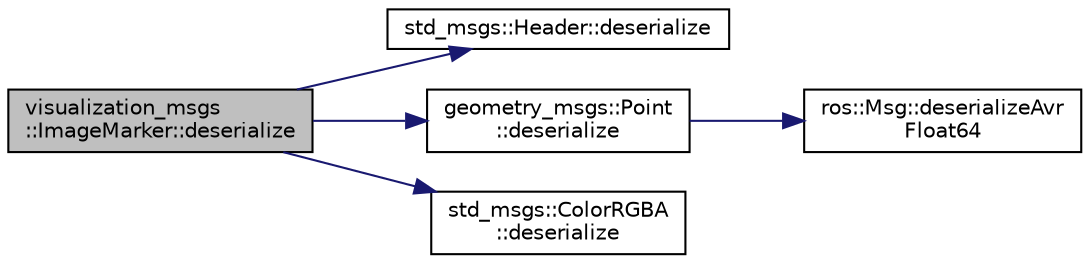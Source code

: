 digraph "visualization_msgs::ImageMarker::deserialize"
{
  edge [fontname="Helvetica",fontsize="10",labelfontname="Helvetica",labelfontsize="10"];
  node [fontname="Helvetica",fontsize="10",shape=record];
  rankdir="LR";
  Node1 [label="visualization_msgs\l::ImageMarker::deserialize",height=0.2,width=0.4,color="black", fillcolor="grey75", style="filled" fontcolor="black"];
  Node1 -> Node2 [color="midnightblue",fontsize="10",style="solid",fontname="Helvetica"];
  Node2 [label="std_msgs::Header::deserialize",height=0.2,width=0.4,color="black", fillcolor="white", style="filled",URL="$classstd__msgs_1_1_header.html#a077354cf11d752b6f4fc7c437ec29ac2"];
  Node1 -> Node3 [color="midnightblue",fontsize="10",style="solid",fontname="Helvetica"];
  Node3 [label="geometry_msgs::Point\l::deserialize",height=0.2,width=0.4,color="black", fillcolor="white", style="filled",URL="$classgeometry__msgs_1_1_point.html#a29b8448415203bbc983901c4e40df3cc"];
  Node3 -> Node4 [color="midnightblue",fontsize="10",style="solid",fontname="Helvetica"];
  Node4 [label="ros::Msg::deserializeAvr\lFloat64",height=0.2,width=0.4,color="black", fillcolor="white", style="filled",URL="$classros_1_1_msg.html#a8494fc1e864aa11612757ba107792b11",tooltip="This tricky function handles demoting a 64bit double to a 32bit float, so that AVR can understand mes..."];
  Node1 -> Node5 [color="midnightblue",fontsize="10",style="solid",fontname="Helvetica"];
  Node5 [label="std_msgs::ColorRGBA\l::deserialize",height=0.2,width=0.4,color="black", fillcolor="white", style="filled",URL="$classstd__msgs_1_1_color_r_g_b_a.html#ac064c06e0a262fefcabbb858099a91a5"];
}
